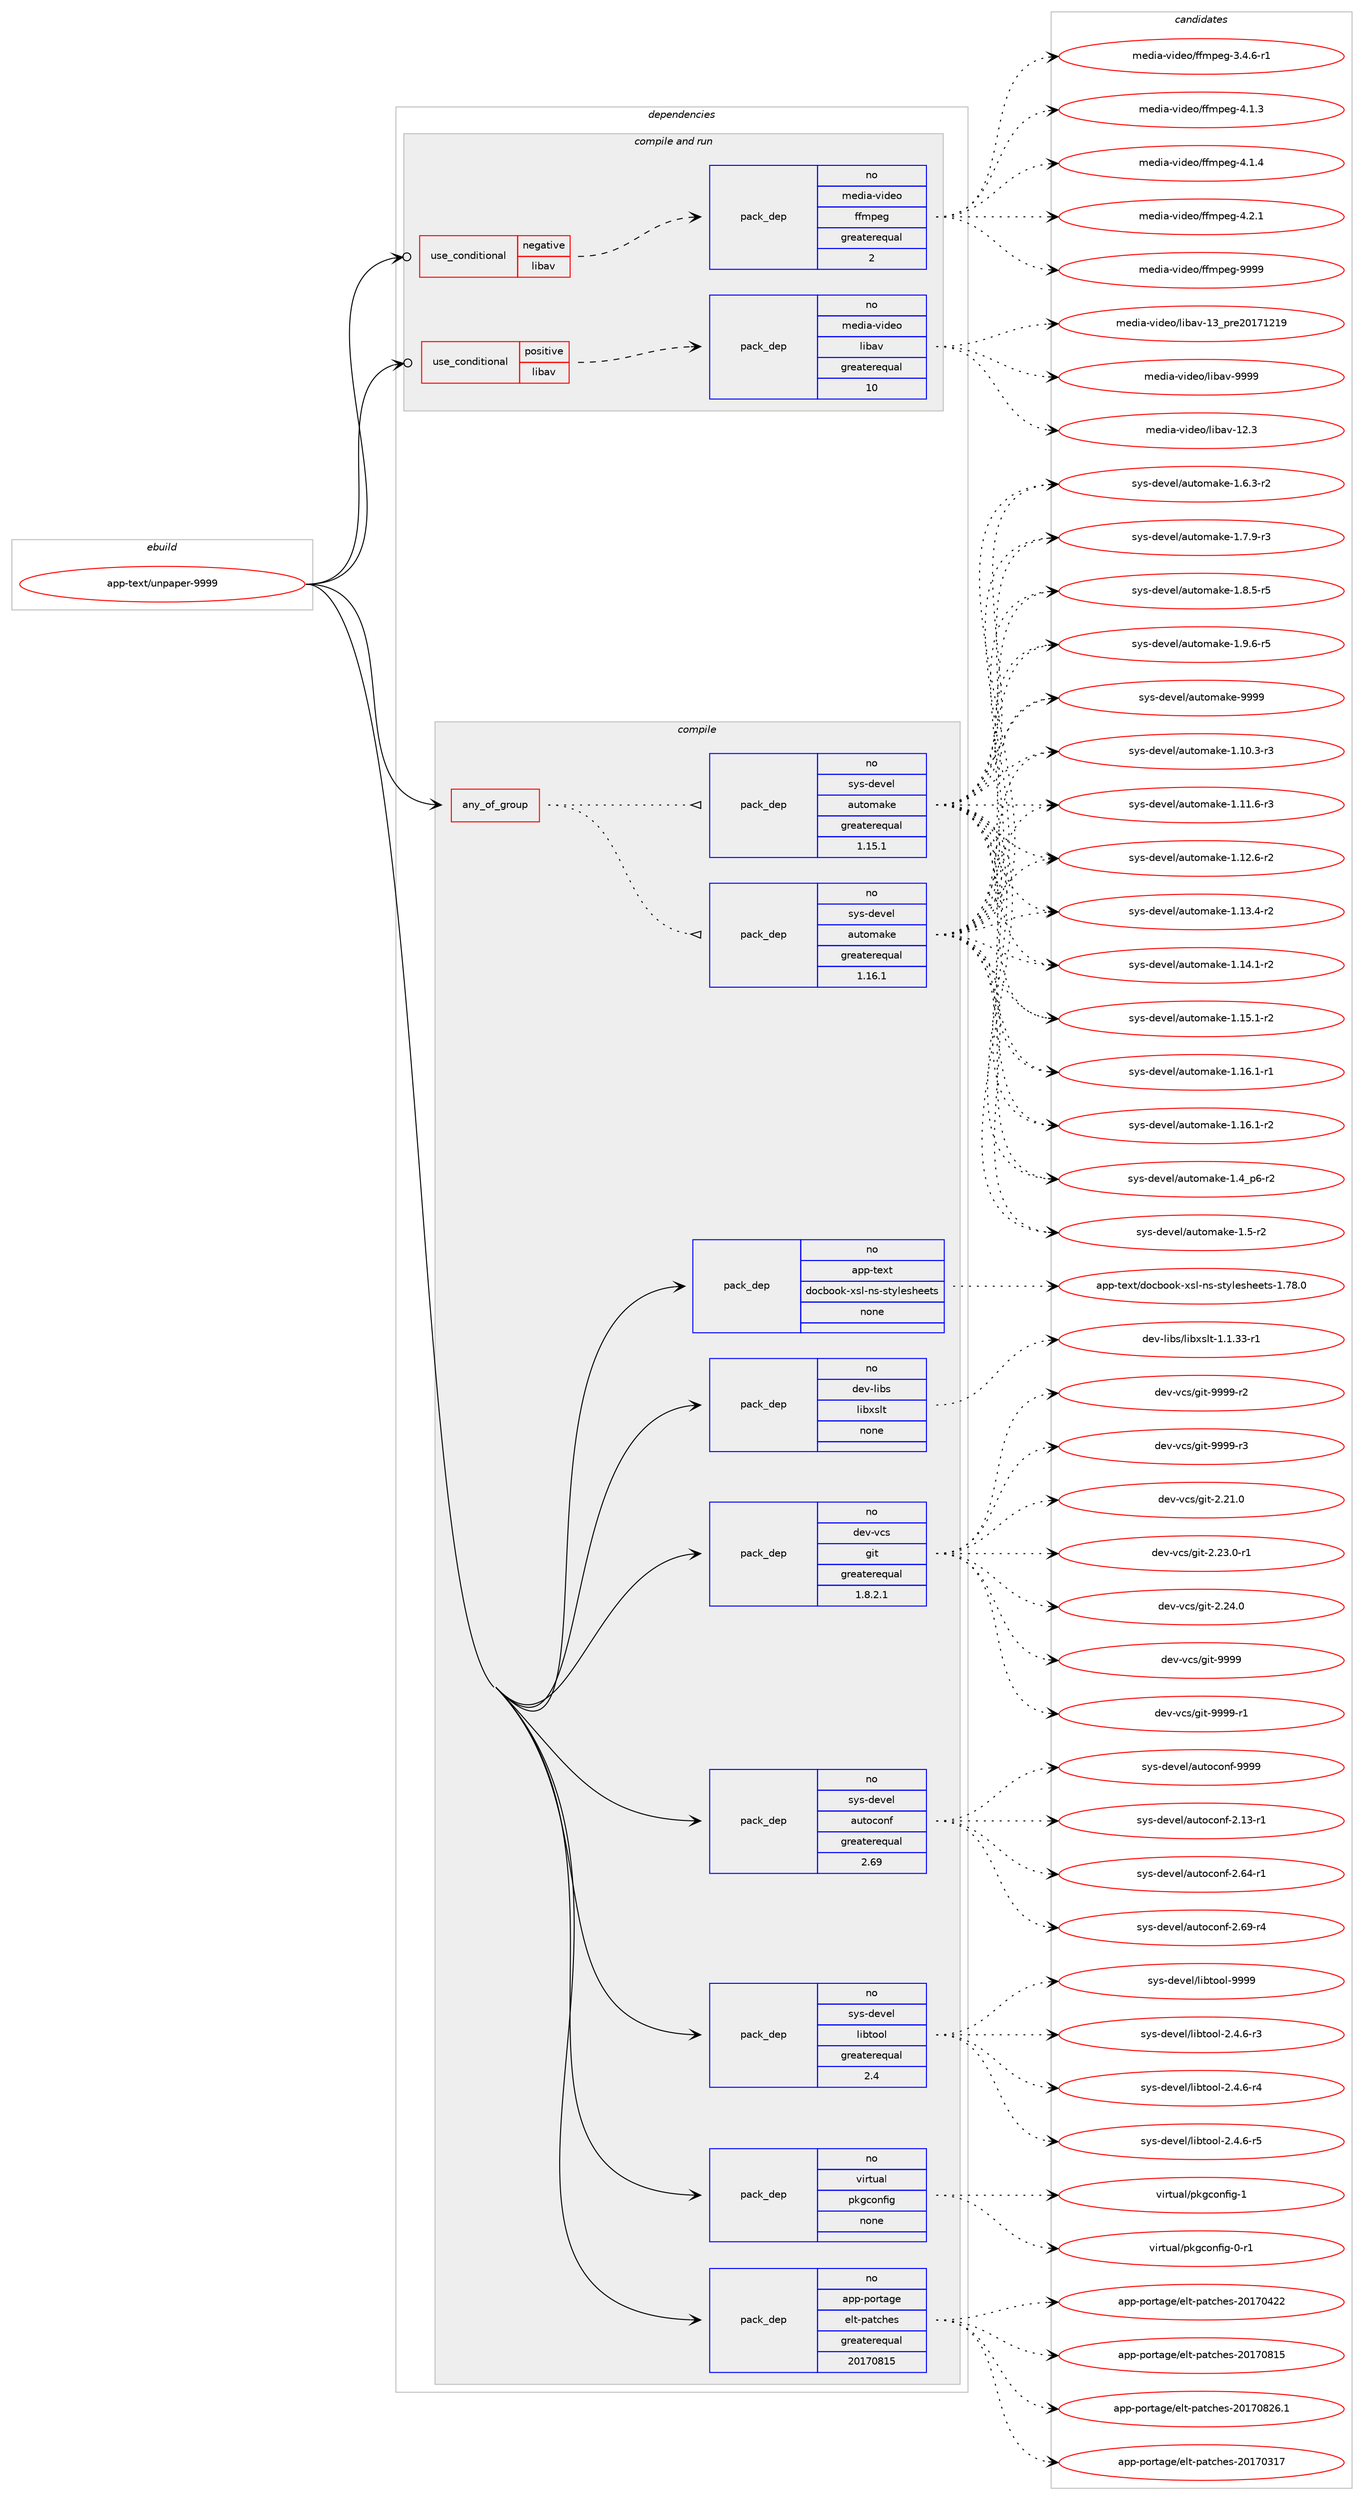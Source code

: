 digraph prolog {

# *************
# Graph options
# *************

newrank=true;
concentrate=true;
compound=true;
graph [rankdir=LR,fontname=Helvetica,fontsize=10,ranksep=1.5];#, ranksep=2.5, nodesep=0.2];
edge  [arrowhead=vee];
node  [fontname=Helvetica,fontsize=10];

# **********
# The ebuild
# **********

subgraph cluster_leftcol {
color=gray;
rank=same;
label=<<i>ebuild</i>>;
id [label="app-text/unpaper-9999", color=red, width=4, href="../app-text/unpaper-9999.svg"];
}

# ****************
# The dependencies
# ****************

subgraph cluster_midcol {
color=gray;
label=<<i>dependencies</i>>;
subgraph cluster_compile {
fillcolor="#eeeeee";
style=filled;
label=<<i>compile</i>>;
subgraph any8957 {
dependency512765 [label=<<TABLE BORDER="0" CELLBORDER="1" CELLSPACING="0" CELLPADDING="4"><TR><TD CELLPADDING="10">any_of_group</TD></TR></TABLE>>, shape=none, color=red];subgraph pack381432 {
dependency512766 [label=<<TABLE BORDER="0" CELLBORDER="1" CELLSPACING="0" CELLPADDING="4" WIDTH="220"><TR><TD ROWSPAN="6" CELLPADDING="30">pack_dep</TD></TR><TR><TD WIDTH="110">no</TD></TR><TR><TD>sys-devel</TD></TR><TR><TD>automake</TD></TR><TR><TD>greaterequal</TD></TR><TR><TD>1.16.1</TD></TR></TABLE>>, shape=none, color=blue];
}
dependency512765:e -> dependency512766:w [weight=20,style="dotted",arrowhead="oinv"];
subgraph pack381433 {
dependency512767 [label=<<TABLE BORDER="0" CELLBORDER="1" CELLSPACING="0" CELLPADDING="4" WIDTH="220"><TR><TD ROWSPAN="6" CELLPADDING="30">pack_dep</TD></TR><TR><TD WIDTH="110">no</TD></TR><TR><TD>sys-devel</TD></TR><TR><TD>automake</TD></TR><TR><TD>greaterequal</TD></TR><TR><TD>1.15.1</TD></TR></TABLE>>, shape=none, color=blue];
}
dependency512765:e -> dependency512767:w [weight=20,style="dotted",arrowhead="oinv"];
}
id:e -> dependency512765:w [weight=20,style="solid",arrowhead="vee"];
subgraph pack381434 {
dependency512768 [label=<<TABLE BORDER="0" CELLBORDER="1" CELLSPACING="0" CELLPADDING="4" WIDTH="220"><TR><TD ROWSPAN="6" CELLPADDING="30">pack_dep</TD></TR><TR><TD WIDTH="110">no</TD></TR><TR><TD>app-portage</TD></TR><TR><TD>elt-patches</TD></TR><TR><TD>greaterequal</TD></TR><TR><TD>20170815</TD></TR></TABLE>>, shape=none, color=blue];
}
id:e -> dependency512768:w [weight=20,style="solid",arrowhead="vee"];
subgraph pack381435 {
dependency512769 [label=<<TABLE BORDER="0" CELLBORDER="1" CELLSPACING="0" CELLPADDING="4" WIDTH="220"><TR><TD ROWSPAN="6" CELLPADDING="30">pack_dep</TD></TR><TR><TD WIDTH="110">no</TD></TR><TR><TD>app-text</TD></TR><TR><TD>docbook-xsl-ns-stylesheets</TD></TR><TR><TD>none</TD></TR><TR><TD></TD></TR></TABLE>>, shape=none, color=blue];
}
id:e -> dependency512769:w [weight=20,style="solid",arrowhead="vee"];
subgraph pack381436 {
dependency512770 [label=<<TABLE BORDER="0" CELLBORDER="1" CELLSPACING="0" CELLPADDING="4" WIDTH="220"><TR><TD ROWSPAN="6" CELLPADDING="30">pack_dep</TD></TR><TR><TD WIDTH="110">no</TD></TR><TR><TD>dev-libs</TD></TR><TR><TD>libxslt</TD></TR><TR><TD>none</TD></TR><TR><TD></TD></TR></TABLE>>, shape=none, color=blue];
}
id:e -> dependency512770:w [weight=20,style="solid",arrowhead="vee"];
subgraph pack381437 {
dependency512771 [label=<<TABLE BORDER="0" CELLBORDER="1" CELLSPACING="0" CELLPADDING="4" WIDTH="220"><TR><TD ROWSPAN="6" CELLPADDING="30">pack_dep</TD></TR><TR><TD WIDTH="110">no</TD></TR><TR><TD>dev-vcs</TD></TR><TR><TD>git</TD></TR><TR><TD>greaterequal</TD></TR><TR><TD>1.8.2.1</TD></TR></TABLE>>, shape=none, color=blue];
}
id:e -> dependency512771:w [weight=20,style="solid",arrowhead="vee"];
subgraph pack381438 {
dependency512772 [label=<<TABLE BORDER="0" CELLBORDER="1" CELLSPACING="0" CELLPADDING="4" WIDTH="220"><TR><TD ROWSPAN="6" CELLPADDING="30">pack_dep</TD></TR><TR><TD WIDTH="110">no</TD></TR><TR><TD>sys-devel</TD></TR><TR><TD>autoconf</TD></TR><TR><TD>greaterequal</TD></TR><TR><TD>2.69</TD></TR></TABLE>>, shape=none, color=blue];
}
id:e -> dependency512772:w [weight=20,style="solid",arrowhead="vee"];
subgraph pack381439 {
dependency512773 [label=<<TABLE BORDER="0" CELLBORDER="1" CELLSPACING="0" CELLPADDING="4" WIDTH="220"><TR><TD ROWSPAN="6" CELLPADDING="30">pack_dep</TD></TR><TR><TD WIDTH="110">no</TD></TR><TR><TD>sys-devel</TD></TR><TR><TD>libtool</TD></TR><TR><TD>greaterequal</TD></TR><TR><TD>2.4</TD></TR></TABLE>>, shape=none, color=blue];
}
id:e -> dependency512773:w [weight=20,style="solid",arrowhead="vee"];
subgraph pack381440 {
dependency512774 [label=<<TABLE BORDER="0" CELLBORDER="1" CELLSPACING="0" CELLPADDING="4" WIDTH="220"><TR><TD ROWSPAN="6" CELLPADDING="30">pack_dep</TD></TR><TR><TD WIDTH="110">no</TD></TR><TR><TD>virtual</TD></TR><TR><TD>pkgconfig</TD></TR><TR><TD>none</TD></TR><TR><TD></TD></TR></TABLE>>, shape=none, color=blue];
}
id:e -> dependency512774:w [weight=20,style="solid",arrowhead="vee"];
}
subgraph cluster_compileandrun {
fillcolor="#eeeeee";
style=filled;
label=<<i>compile and run</i>>;
subgraph cond122049 {
dependency512775 [label=<<TABLE BORDER="0" CELLBORDER="1" CELLSPACING="0" CELLPADDING="4"><TR><TD ROWSPAN="3" CELLPADDING="10">use_conditional</TD></TR><TR><TD>negative</TD></TR><TR><TD>libav</TD></TR></TABLE>>, shape=none, color=red];
subgraph pack381441 {
dependency512776 [label=<<TABLE BORDER="0" CELLBORDER="1" CELLSPACING="0" CELLPADDING="4" WIDTH="220"><TR><TD ROWSPAN="6" CELLPADDING="30">pack_dep</TD></TR><TR><TD WIDTH="110">no</TD></TR><TR><TD>media-video</TD></TR><TR><TD>ffmpeg</TD></TR><TR><TD>greaterequal</TD></TR><TR><TD>2</TD></TR></TABLE>>, shape=none, color=blue];
}
dependency512775:e -> dependency512776:w [weight=20,style="dashed",arrowhead="vee"];
}
id:e -> dependency512775:w [weight=20,style="solid",arrowhead="odotvee"];
subgraph cond122050 {
dependency512777 [label=<<TABLE BORDER="0" CELLBORDER="1" CELLSPACING="0" CELLPADDING="4"><TR><TD ROWSPAN="3" CELLPADDING="10">use_conditional</TD></TR><TR><TD>positive</TD></TR><TR><TD>libav</TD></TR></TABLE>>, shape=none, color=red];
subgraph pack381442 {
dependency512778 [label=<<TABLE BORDER="0" CELLBORDER="1" CELLSPACING="0" CELLPADDING="4" WIDTH="220"><TR><TD ROWSPAN="6" CELLPADDING="30">pack_dep</TD></TR><TR><TD WIDTH="110">no</TD></TR><TR><TD>media-video</TD></TR><TR><TD>libav</TD></TR><TR><TD>greaterequal</TD></TR><TR><TD>10</TD></TR></TABLE>>, shape=none, color=blue];
}
dependency512777:e -> dependency512778:w [weight=20,style="dashed",arrowhead="vee"];
}
id:e -> dependency512777:w [weight=20,style="solid",arrowhead="odotvee"];
}
subgraph cluster_run {
fillcolor="#eeeeee";
style=filled;
label=<<i>run</i>>;
}
}

# **************
# The candidates
# **************

subgraph cluster_choices {
rank=same;
color=gray;
label=<<i>candidates</i>>;

subgraph choice381432 {
color=black;
nodesep=1;
choice11512111545100101118101108479711711611110997107101454946494846514511451 [label="sys-devel/automake-1.10.3-r3", color=red, width=4,href="../sys-devel/automake-1.10.3-r3.svg"];
choice11512111545100101118101108479711711611110997107101454946494946544511451 [label="sys-devel/automake-1.11.6-r3", color=red, width=4,href="../sys-devel/automake-1.11.6-r3.svg"];
choice11512111545100101118101108479711711611110997107101454946495046544511450 [label="sys-devel/automake-1.12.6-r2", color=red, width=4,href="../sys-devel/automake-1.12.6-r2.svg"];
choice11512111545100101118101108479711711611110997107101454946495146524511450 [label="sys-devel/automake-1.13.4-r2", color=red, width=4,href="../sys-devel/automake-1.13.4-r2.svg"];
choice11512111545100101118101108479711711611110997107101454946495246494511450 [label="sys-devel/automake-1.14.1-r2", color=red, width=4,href="../sys-devel/automake-1.14.1-r2.svg"];
choice11512111545100101118101108479711711611110997107101454946495346494511450 [label="sys-devel/automake-1.15.1-r2", color=red, width=4,href="../sys-devel/automake-1.15.1-r2.svg"];
choice11512111545100101118101108479711711611110997107101454946495446494511449 [label="sys-devel/automake-1.16.1-r1", color=red, width=4,href="../sys-devel/automake-1.16.1-r1.svg"];
choice11512111545100101118101108479711711611110997107101454946495446494511450 [label="sys-devel/automake-1.16.1-r2", color=red, width=4,href="../sys-devel/automake-1.16.1-r2.svg"];
choice115121115451001011181011084797117116111109971071014549465295112544511450 [label="sys-devel/automake-1.4_p6-r2", color=red, width=4,href="../sys-devel/automake-1.4_p6-r2.svg"];
choice11512111545100101118101108479711711611110997107101454946534511450 [label="sys-devel/automake-1.5-r2", color=red, width=4,href="../sys-devel/automake-1.5-r2.svg"];
choice115121115451001011181011084797117116111109971071014549465446514511450 [label="sys-devel/automake-1.6.3-r2", color=red, width=4,href="../sys-devel/automake-1.6.3-r2.svg"];
choice115121115451001011181011084797117116111109971071014549465546574511451 [label="sys-devel/automake-1.7.9-r3", color=red, width=4,href="../sys-devel/automake-1.7.9-r3.svg"];
choice115121115451001011181011084797117116111109971071014549465646534511453 [label="sys-devel/automake-1.8.5-r5", color=red, width=4,href="../sys-devel/automake-1.8.5-r5.svg"];
choice115121115451001011181011084797117116111109971071014549465746544511453 [label="sys-devel/automake-1.9.6-r5", color=red, width=4,href="../sys-devel/automake-1.9.6-r5.svg"];
choice115121115451001011181011084797117116111109971071014557575757 [label="sys-devel/automake-9999", color=red, width=4,href="../sys-devel/automake-9999.svg"];
dependency512766:e -> choice11512111545100101118101108479711711611110997107101454946494846514511451:w [style=dotted,weight="100"];
dependency512766:e -> choice11512111545100101118101108479711711611110997107101454946494946544511451:w [style=dotted,weight="100"];
dependency512766:e -> choice11512111545100101118101108479711711611110997107101454946495046544511450:w [style=dotted,weight="100"];
dependency512766:e -> choice11512111545100101118101108479711711611110997107101454946495146524511450:w [style=dotted,weight="100"];
dependency512766:e -> choice11512111545100101118101108479711711611110997107101454946495246494511450:w [style=dotted,weight="100"];
dependency512766:e -> choice11512111545100101118101108479711711611110997107101454946495346494511450:w [style=dotted,weight="100"];
dependency512766:e -> choice11512111545100101118101108479711711611110997107101454946495446494511449:w [style=dotted,weight="100"];
dependency512766:e -> choice11512111545100101118101108479711711611110997107101454946495446494511450:w [style=dotted,weight="100"];
dependency512766:e -> choice115121115451001011181011084797117116111109971071014549465295112544511450:w [style=dotted,weight="100"];
dependency512766:e -> choice11512111545100101118101108479711711611110997107101454946534511450:w [style=dotted,weight="100"];
dependency512766:e -> choice115121115451001011181011084797117116111109971071014549465446514511450:w [style=dotted,weight="100"];
dependency512766:e -> choice115121115451001011181011084797117116111109971071014549465546574511451:w [style=dotted,weight="100"];
dependency512766:e -> choice115121115451001011181011084797117116111109971071014549465646534511453:w [style=dotted,weight="100"];
dependency512766:e -> choice115121115451001011181011084797117116111109971071014549465746544511453:w [style=dotted,weight="100"];
dependency512766:e -> choice115121115451001011181011084797117116111109971071014557575757:w [style=dotted,weight="100"];
}
subgraph choice381433 {
color=black;
nodesep=1;
choice11512111545100101118101108479711711611110997107101454946494846514511451 [label="sys-devel/automake-1.10.3-r3", color=red, width=4,href="../sys-devel/automake-1.10.3-r3.svg"];
choice11512111545100101118101108479711711611110997107101454946494946544511451 [label="sys-devel/automake-1.11.6-r3", color=red, width=4,href="../sys-devel/automake-1.11.6-r3.svg"];
choice11512111545100101118101108479711711611110997107101454946495046544511450 [label="sys-devel/automake-1.12.6-r2", color=red, width=4,href="../sys-devel/automake-1.12.6-r2.svg"];
choice11512111545100101118101108479711711611110997107101454946495146524511450 [label="sys-devel/automake-1.13.4-r2", color=red, width=4,href="../sys-devel/automake-1.13.4-r2.svg"];
choice11512111545100101118101108479711711611110997107101454946495246494511450 [label="sys-devel/automake-1.14.1-r2", color=red, width=4,href="../sys-devel/automake-1.14.1-r2.svg"];
choice11512111545100101118101108479711711611110997107101454946495346494511450 [label="sys-devel/automake-1.15.1-r2", color=red, width=4,href="../sys-devel/automake-1.15.1-r2.svg"];
choice11512111545100101118101108479711711611110997107101454946495446494511449 [label="sys-devel/automake-1.16.1-r1", color=red, width=4,href="../sys-devel/automake-1.16.1-r1.svg"];
choice11512111545100101118101108479711711611110997107101454946495446494511450 [label="sys-devel/automake-1.16.1-r2", color=red, width=4,href="../sys-devel/automake-1.16.1-r2.svg"];
choice115121115451001011181011084797117116111109971071014549465295112544511450 [label="sys-devel/automake-1.4_p6-r2", color=red, width=4,href="../sys-devel/automake-1.4_p6-r2.svg"];
choice11512111545100101118101108479711711611110997107101454946534511450 [label="sys-devel/automake-1.5-r2", color=red, width=4,href="../sys-devel/automake-1.5-r2.svg"];
choice115121115451001011181011084797117116111109971071014549465446514511450 [label="sys-devel/automake-1.6.3-r2", color=red, width=4,href="../sys-devel/automake-1.6.3-r2.svg"];
choice115121115451001011181011084797117116111109971071014549465546574511451 [label="sys-devel/automake-1.7.9-r3", color=red, width=4,href="../sys-devel/automake-1.7.9-r3.svg"];
choice115121115451001011181011084797117116111109971071014549465646534511453 [label="sys-devel/automake-1.8.5-r5", color=red, width=4,href="../sys-devel/automake-1.8.5-r5.svg"];
choice115121115451001011181011084797117116111109971071014549465746544511453 [label="sys-devel/automake-1.9.6-r5", color=red, width=4,href="../sys-devel/automake-1.9.6-r5.svg"];
choice115121115451001011181011084797117116111109971071014557575757 [label="sys-devel/automake-9999", color=red, width=4,href="../sys-devel/automake-9999.svg"];
dependency512767:e -> choice11512111545100101118101108479711711611110997107101454946494846514511451:w [style=dotted,weight="100"];
dependency512767:e -> choice11512111545100101118101108479711711611110997107101454946494946544511451:w [style=dotted,weight="100"];
dependency512767:e -> choice11512111545100101118101108479711711611110997107101454946495046544511450:w [style=dotted,weight="100"];
dependency512767:e -> choice11512111545100101118101108479711711611110997107101454946495146524511450:w [style=dotted,weight="100"];
dependency512767:e -> choice11512111545100101118101108479711711611110997107101454946495246494511450:w [style=dotted,weight="100"];
dependency512767:e -> choice11512111545100101118101108479711711611110997107101454946495346494511450:w [style=dotted,weight="100"];
dependency512767:e -> choice11512111545100101118101108479711711611110997107101454946495446494511449:w [style=dotted,weight="100"];
dependency512767:e -> choice11512111545100101118101108479711711611110997107101454946495446494511450:w [style=dotted,weight="100"];
dependency512767:e -> choice115121115451001011181011084797117116111109971071014549465295112544511450:w [style=dotted,weight="100"];
dependency512767:e -> choice11512111545100101118101108479711711611110997107101454946534511450:w [style=dotted,weight="100"];
dependency512767:e -> choice115121115451001011181011084797117116111109971071014549465446514511450:w [style=dotted,weight="100"];
dependency512767:e -> choice115121115451001011181011084797117116111109971071014549465546574511451:w [style=dotted,weight="100"];
dependency512767:e -> choice115121115451001011181011084797117116111109971071014549465646534511453:w [style=dotted,weight="100"];
dependency512767:e -> choice115121115451001011181011084797117116111109971071014549465746544511453:w [style=dotted,weight="100"];
dependency512767:e -> choice115121115451001011181011084797117116111109971071014557575757:w [style=dotted,weight="100"];
}
subgraph choice381434 {
color=black;
nodesep=1;
choice97112112451121111141169710310147101108116451129711699104101115455048495548514955 [label="app-portage/elt-patches-20170317", color=red, width=4,href="../app-portage/elt-patches-20170317.svg"];
choice97112112451121111141169710310147101108116451129711699104101115455048495548525050 [label="app-portage/elt-patches-20170422", color=red, width=4,href="../app-portage/elt-patches-20170422.svg"];
choice97112112451121111141169710310147101108116451129711699104101115455048495548564953 [label="app-portage/elt-patches-20170815", color=red, width=4,href="../app-portage/elt-patches-20170815.svg"];
choice971121124511211111411697103101471011081164511297116991041011154550484955485650544649 [label="app-portage/elt-patches-20170826.1", color=red, width=4,href="../app-portage/elt-patches-20170826.1.svg"];
dependency512768:e -> choice97112112451121111141169710310147101108116451129711699104101115455048495548514955:w [style=dotted,weight="100"];
dependency512768:e -> choice97112112451121111141169710310147101108116451129711699104101115455048495548525050:w [style=dotted,weight="100"];
dependency512768:e -> choice97112112451121111141169710310147101108116451129711699104101115455048495548564953:w [style=dotted,weight="100"];
dependency512768:e -> choice971121124511211111411697103101471011081164511297116991041011154550484955485650544649:w [style=dotted,weight="100"];
}
subgraph choice381435 {
color=black;
nodesep=1;
choice971121124511610112011647100111999811111110745120115108451101154511511612110810111510410110111611545494655564648 [label="app-text/docbook-xsl-ns-stylesheets-1.78.0", color=red, width=4,href="../app-text/docbook-xsl-ns-stylesheets-1.78.0.svg"];
dependency512769:e -> choice971121124511610112011647100111999811111110745120115108451101154511511612110810111510410110111611545494655564648:w [style=dotted,weight="100"];
}
subgraph choice381436 {
color=black;
nodesep=1;
choice10010111845108105981154710810598120115108116454946494651514511449 [label="dev-libs/libxslt-1.1.33-r1", color=red, width=4,href="../dev-libs/libxslt-1.1.33-r1.svg"];
dependency512770:e -> choice10010111845108105981154710810598120115108116454946494651514511449:w [style=dotted,weight="100"];
}
subgraph choice381437 {
color=black;
nodesep=1;
choice10010111845118991154710310511645504650494648 [label="dev-vcs/git-2.21.0", color=red, width=4,href="../dev-vcs/git-2.21.0.svg"];
choice100101118451189911547103105116455046505146484511449 [label="dev-vcs/git-2.23.0-r1", color=red, width=4,href="../dev-vcs/git-2.23.0-r1.svg"];
choice10010111845118991154710310511645504650524648 [label="dev-vcs/git-2.24.0", color=red, width=4,href="../dev-vcs/git-2.24.0.svg"];
choice1001011184511899115471031051164557575757 [label="dev-vcs/git-9999", color=red, width=4,href="../dev-vcs/git-9999.svg"];
choice10010111845118991154710310511645575757574511449 [label="dev-vcs/git-9999-r1", color=red, width=4,href="../dev-vcs/git-9999-r1.svg"];
choice10010111845118991154710310511645575757574511450 [label="dev-vcs/git-9999-r2", color=red, width=4,href="../dev-vcs/git-9999-r2.svg"];
choice10010111845118991154710310511645575757574511451 [label="dev-vcs/git-9999-r3", color=red, width=4,href="../dev-vcs/git-9999-r3.svg"];
dependency512771:e -> choice10010111845118991154710310511645504650494648:w [style=dotted,weight="100"];
dependency512771:e -> choice100101118451189911547103105116455046505146484511449:w [style=dotted,weight="100"];
dependency512771:e -> choice10010111845118991154710310511645504650524648:w [style=dotted,weight="100"];
dependency512771:e -> choice1001011184511899115471031051164557575757:w [style=dotted,weight="100"];
dependency512771:e -> choice10010111845118991154710310511645575757574511449:w [style=dotted,weight="100"];
dependency512771:e -> choice10010111845118991154710310511645575757574511450:w [style=dotted,weight="100"];
dependency512771:e -> choice10010111845118991154710310511645575757574511451:w [style=dotted,weight="100"];
}
subgraph choice381438 {
color=black;
nodesep=1;
choice1151211154510010111810110847971171161119911111010245504649514511449 [label="sys-devel/autoconf-2.13-r1", color=red, width=4,href="../sys-devel/autoconf-2.13-r1.svg"];
choice1151211154510010111810110847971171161119911111010245504654524511449 [label="sys-devel/autoconf-2.64-r1", color=red, width=4,href="../sys-devel/autoconf-2.64-r1.svg"];
choice1151211154510010111810110847971171161119911111010245504654574511452 [label="sys-devel/autoconf-2.69-r4", color=red, width=4,href="../sys-devel/autoconf-2.69-r4.svg"];
choice115121115451001011181011084797117116111991111101024557575757 [label="sys-devel/autoconf-9999", color=red, width=4,href="../sys-devel/autoconf-9999.svg"];
dependency512772:e -> choice1151211154510010111810110847971171161119911111010245504649514511449:w [style=dotted,weight="100"];
dependency512772:e -> choice1151211154510010111810110847971171161119911111010245504654524511449:w [style=dotted,weight="100"];
dependency512772:e -> choice1151211154510010111810110847971171161119911111010245504654574511452:w [style=dotted,weight="100"];
dependency512772:e -> choice115121115451001011181011084797117116111991111101024557575757:w [style=dotted,weight="100"];
}
subgraph choice381439 {
color=black;
nodesep=1;
choice1151211154510010111810110847108105981161111111084550465246544511451 [label="sys-devel/libtool-2.4.6-r3", color=red, width=4,href="../sys-devel/libtool-2.4.6-r3.svg"];
choice1151211154510010111810110847108105981161111111084550465246544511452 [label="sys-devel/libtool-2.4.6-r4", color=red, width=4,href="../sys-devel/libtool-2.4.6-r4.svg"];
choice1151211154510010111810110847108105981161111111084550465246544511453 [label="sys-devel/libtool-2.4.6-r5", color=red, width=4,href="../sys-devel/libtool-2.4.6-r5.svg"];
choice1151211154510010111810110847108105981161111111084557575757 [label="sys-devel/libtool-9999", color=red, width=4,href="../sys-devel/libtool-9999.svg"];
dependency512773:e -> choice1151211154510010111810110847108105981161111111084550465246544511451:w [style=dotted,weight="100"];
dependency512773:e -> choice1151211154510010111810110847108105981161111111084550465246544511452:w [style=dotted,weight="100"];
dependency512773:e -> choice1151211154510010111810110847108105981161111111084550465246544511453:w [style=dotted,weight="100"];
dependency512773:e -> choice1151211154510010111810110847108105981161111111084557575757:w [style=dotted,weight="100"];
}
subgraph choice381440 {
color=black;
nodesep=1;
choice11810511411611797108471121071039911111010210510345484511449 [label="virtual/pkgconfig-0-r1", color=red, width=4,href="../virtual/pkgconfig-0-r1.svg"];
choice1181051141161179710847112107103991111101021051034549 [label="virtual/pkgconfig-1", color=red, width=4,href="../virtual/pkgconfig-1.svg"];
dependency512774:e -> choice11810511411611797108471121071039911111010210510345484511449:w [style=dotted,weight="100"];
dependency512774:e -> choice1181051141161179710847112107103991111101021051034549:w [style=dotted,weight="100"];
}
subgraph choice381441 {
color=black;
nodesep=1;
choice1091011001059745118105100101111471021021091121011034551465246544511449 [label="media-video/ffmpeg-3.4.6-r1", color=red, width=4,href="../media-video/ffmpeg-3.4.6-r1.svg"];
choice109101100105974511810510010111147102102109112101103455246494651 [label="media-video/ffmpeg-4.1.3", color=red, width=4,href="../media-video/ffmpeg-4.1.3.svg"];
choice109101100105974511810510010111147102102109112101103455246494652 [label="media-video/ffmpeg-4.1.4", color=red, width=4,href="../media-video/ffmpeg-4.1.4.svg"];
choice109101100105974511810510010111147102102109112101103455246504649 [label="media-video/ffmpeg-4.2.1", color=red, width=4,href="../media-video/ffmpeg-4.2.1.svg"];
choice1091011001059745118105100101111471021021091121011034557575757 [label="media-video/ffmpeg-9999", color=red, width=4,href="../media-video/ffmpeg-9999.svg"];
dependency512776:e -> choice1091011001059745118105100101111471021021091121011034551465246544511449:w [style=dotted,weight="100"];
dependency512776:e -> choice109101100105974511810510010111147102102109112101103455246494651:w [style=dotted,weight="100"];
dependency512776:e -> choice109101100105974511810510010111147102102109112101103455246494652:w [style=dotted,weight="100"];
dependency512776:e -> choice109101100105974511810510010111147102102109112101103455246504649:w [style=dotted,weight="100"];
dependency512776:e -> choice1091011001059745118105100101111471021021091121011034557575757:w [style=dotted,weight="100"];
}
subgraph choice381442 {
color=black;
nodesep=1;
choice10910110010597451181051001011114710810598971184549504651 [label="media-video/libav-12.3", color=red, width=4,href="../media-video/libav-12.3.svg"];
choice1091011001059745118105100101111471081059897118454951951121141015048495549504957 [label="media-video/libav-13_pre20171219", color=red, width=4,href="../media-video/libav-13_pre20171219.svg"];
choice10910110010597451181051001011114710810598971184557575757 [label="media-video/libav-9999", color=red, width=4,href="../media-video/libav-9999.svg"];
dependency512778:e -> choice10910110010597451181051001011114710810598971184549504651:w [style=dotted,weight="100"];
dependency512778:e -> choice1091011001059745118105100101111471081059897118454951951121141015048495549504957:w [style=dotted,weight="100"];
dependency512778:e -> choice10910110010597451181051001011114710810598971184557575757:w [style=dotted,weight="100"];
}
}

}
